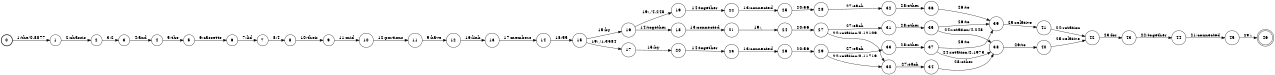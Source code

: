 digraph FST {
rankdir = LR;
size = "8.5,11";
label = "";
center = 1;
orientation = Portrait;
ranksep = "0.4";
nodesep = "0.25";
0 [label = "0", shape = circle, style = bold, fontsize = 14]
	0 -> 1 [label = "1:the/0.8877", fontsize = 14];
1 [label = "1", shape = circle, style = solid, fontsize = 14]
	1 -> 2 [label = "2:chassis", fontsize = 14];
2 [label = "2", shape = circle, style = solid, fontsize = 14]
	2 -> 3 [label = "3:2", fontsize = 14];
3 [label = "3", shape = circle, style = solid, fontsize = 14]
	3 -> 4 [label = "4:and", fontsize = 14];
4 [label = "4", shape = circle, style = solid, fontsize = 14]
	4 -> 5 [label = "5:the", fontsize = 14];
5 [label = "5", shape = circle, style = solid, fontsize = 14]
	5 -> 6 [label = "6:cassette", fontsize = 14];
6 [label = "6", shape = circle, style = solid, fontsize = 14]
	6 -> 7 [label = "7:lid", fontsize = 14];
7 [label = "7", shape = circle, style = solid, fontsize = 14]
	7 -> 8 [label = "8:4", fontsize = 14];
8 [label = "8", shape = circle, style = solid, fontsize = 14]
	8 -> 9 [label = "10:their", fontsize = 14];
9 [label = "9", shape = circle, style = solid, fontsize = 14]
	9 -> 10 [label = "11:mid", fontsize = 14];
10 [label = "10", shape = circle, style = solid, fontsize = 14]
	10 -> 11 [label = "12:portions", fontsize = 14];
11 [label = "11", shape = circle, style = solid, fontsize = 14]
	11 -> 12 [label = "9:have", fontsize = 14];
12 [label = "12", shape = circle, style = solid, fontsize = 14]
	12 -> 13 [label = "16:link", fontsize = 14];
13 [label = "13", shape = circle, style = solid, fontsize = 14]
	13 -> 14 [label = "17:members", fontsize = 14];
14 [label = "14", shape = circle, style = solid, fontsize = 14]
	14 -> 15 [label = "18:55", fontsize = 14];
15 [label = "15", shape = circle, style = solid, fontsize = 14]
	15 -> 16 [label = "15:by", fontsize = 14];
	15 -> 17 [label = "19:,/1.3584", fontsize = 14];
16 [label = "16", shape = circle, style = solid, fontsize = 14]
	16 -> 18 [label = "14:together", fontsize = 14];
	16 -> 19 [label = "19:,/4.248", fontsize = 14];
17 [label = "17", shape = circle, style = solid, fontsize = 14]
	17 -> 20 [label = "15:by", fontsize = 14];
18 [label = "18", shape = circle, style = solid, fontsize = 14]
	18 -> 21 [label = "13:connected", fontsize = 14];
19 [label = "19", shape = circle, style = solid, fontsize = 14]
	19 -> 22 [label = "14:together", fontsize = 14];
20 [label = "20", shape = circle, style = solid, fontsize = 14]
	20 -> 23 [label = "14:together", fontsize = 14];
21 [label = "21", shape = circle, style = solid, fontsize = 14]
	21 -> 24 [label = "19:,", fontsize = 14];
22 [label = "22", shape = circle, style = solid, fontsize = 14]
	22 -> 25 [label = "13:connected", fontsize = 14];
23 [label = "23", shape = circle, style = solid, fontsize = 14]
	23 -> 26 [label = "13:connected", fontsize = 14];
24 [label = "24", shape = circle, style = solid, fontsize = 14]
	24 -> 27 [label = "20:56", fontsize = 14];
25 [label = "25", shape = circle, style = solid, fontsize = 14]
	25 -> 28 [label = "20:56", fontsize = 14];
26 [label = "26", shape = circle, style = solid, fontsize = 14]
	26 -> 29 [label = "20:56", fontsize = 14];
27 [label = "27", shape = circle, style = solid, fontsize = 14]
	27 -> 30 [label = "24:rotation/0.12109", fontsize = 14];
	27 -> 31 [label = "27:each", fontsize = 14];
28 [label = "28", shape = circle, style = solid, fontsize = 14]
	28 -> 32 [label = "27:each", fontsize = 14];
29 [label = "29", shape = circle, style = solid, fontsize = 14]
	29 -> 30 [label = "24:rotation/0.11719", fontsize = 14];
	29 -> 33 [label = "27:each", fontsize = 14];
30 [label = "30", shape = circle, style = solid, fontsize = 14]
	30 -> 34 [label = "27:each", fontsize = 14];
31 [label = "31", shape = circle, style = solid, fontsize = 14]
	31 -> 35 [label = "28:other", fontsize = 14];
32 [label = "32", shape = circle, style = solid, fontsize = 14]
	32 -> 36 [label = "28:other", fontsize = 14];
33 [label = "33", shape = circle, style = solid, fontsize = 14]
	33 -> 37 [label = "28:other", fontsize = 14];
34 [label = "34", shape = circle, style = solid, fontsize = 14]
	34 -> 38 [label = "28:other", fontsize = 14];
35 [label = "35", shape = circle, style = solid, fontsize = 14]
	35 -> 38 [label = "24:rotation/4.248", fontsize = 14];
	35 -> 39 [label = "26:to", fontsize = 14];
36 [label = "36", shape = circle, style = solid, fontsize = 14]
	36 -> 39 [label = "26:to", fontsize = 14];
37 [label = "37", shape = circle, style = solid, fontsize = 14]
	37 -> 38 [label = "24:rotation/2.1973", fontsize = 14];
	37 -> 39 [label = "26:to", fontsize = 14];
38 [label = "38", shape = circle, style = solid, fontsize = 14]
	38 -> 40 [label = "26:to", fontsize = 14];
39 [label = "39", shape = circle, style = solid, fontsize = 14]
	39 -> 41 [label = "25:relative", fontsize = 14];
40 [label = "40", shape = circle, style = solid, fontsize = 14]
	40 -> 42 [label = "25:relative", fontsize = 14];
41 [label = "41", shape = circle, style = solid, fontsize = 14]
	41 -> 42 [label = "24:rotation", fontsize = 14];
42 [label = "42", shape = circle, style = solid, fontsize = 14]
	42 -> 43 [label = "23:for", fontsize = 14];
43 [label = "43", shape = circle, style = solid, fontsize = 14]
	43 -> 44 [label = "22:together", fontsize = 14];
44 [label = "44", shape = circle, style = solid, fontsize = 14]
	44 -> 45 [label = "21:connected", fontsize = 14];
45 [label = "45", shape = circle, style = solid, fontsize = 14]
	45 -> 46 [label = "29:.", fontsize = 14];
46 [label = "46", shape = doublecircle, style = solid, fontsize = 14]
}
